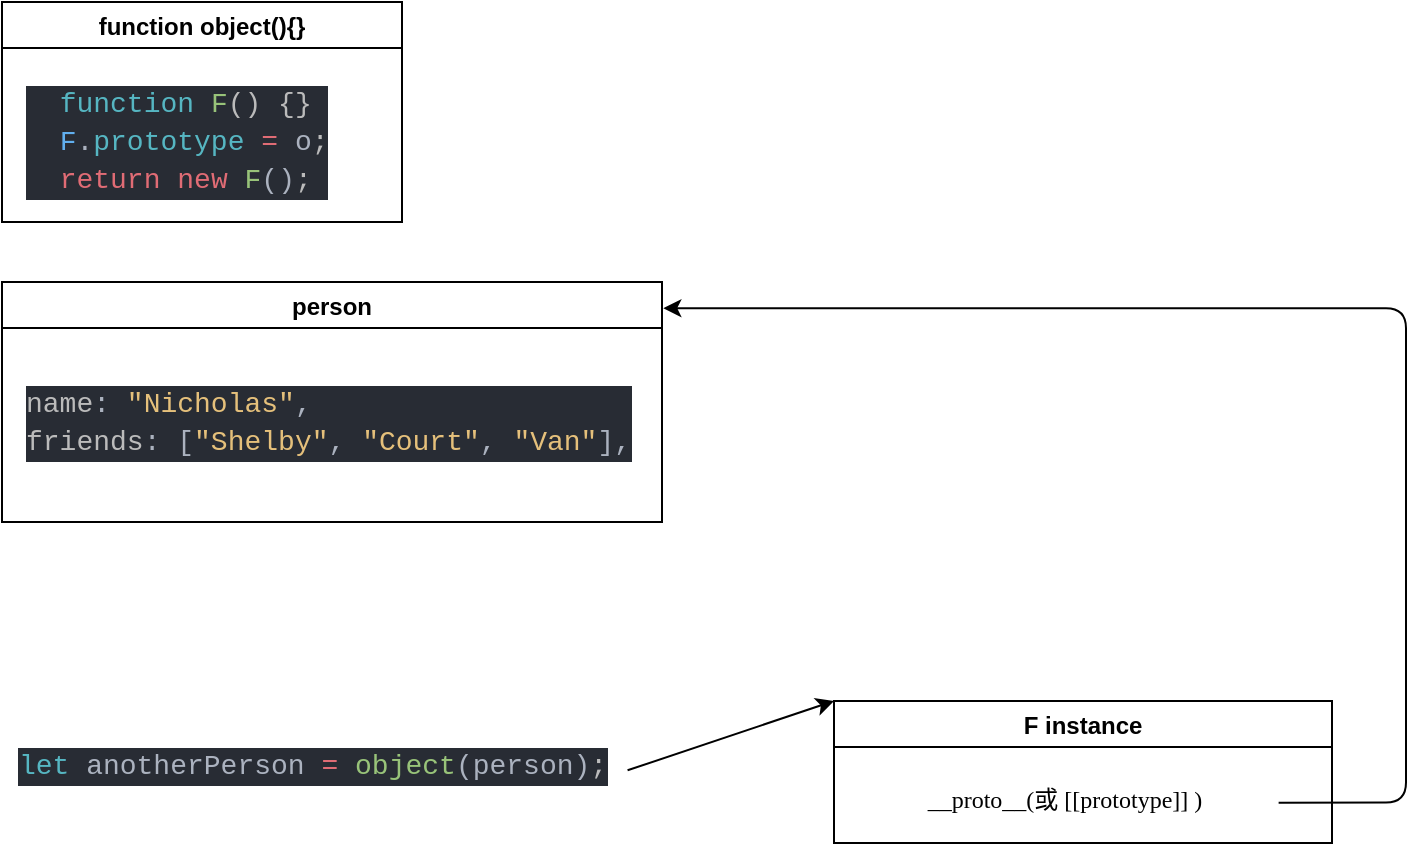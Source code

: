 <mxfile>
    <diagram id="tYSz2sWNyyw6V276KfAo" name="第 1 页">
        <mxGraphModel dx="776" dy="722" grid="0" gridSize="10" guides="1" tooltips="1" connect="1" arrows="1" fold="1" page="0" pageScale="1" pageWidth="827" pageHeight="1169" math="0" shadow="0">
            <root>
                <mxCell id="0"/>
                <mxCell id="1" parent="0"/>
                <mxCell id="2" value="function object(){}" style="swimlane;" parent="1" vertex="1">
                    <mxGeometry x="90" y="80" width="200" height="110" as="geometry"/>
                </mxCell>
                <mxCell id="3" value="&lt;div style=&quot;color: rgb(187 , 187 , 187) ; background-color: rgb(40 , 44 , 52) ; font-family: &amp;#34;jetbrains mono&amp;#34; , &amp;#34;space mono&amp;#34; , &amp;#34;consolas&amp;#34; , &amp;#34;courier new&amp;#34; , monospace ; font-size: 14px ; line-height: 19px&quot;&gt;&lt;div&gt;&amp;nbsp; &lt;span style=&quot;color: #56b6c2&quot;&gt;function&lt;/span&gt; &lt;span style=&quot;color: #98c379&quot;&gt;F&lt;/span&gt;() {}&lt;/div&gt;&lt;div&gt;&amp;nbsp; &lt;span style=&quot;color: #61afef&quot;&gt;F&lt;/span&gt;&lt;span style=&quot;color: #abb2bf&quot;&gt;.&lt;/span&gt;&lt;span style=&quot;color: #56b6c2&quot;&gt;prototype&lt;/span&gt; &lt;span style=&quot;color: #e06c75&quot;&gt;=&lt;/span&gt; &lt;span style=&quot;color: #abb2bf&quot;&gt;o&lt;/span&gt;;&lt;/div&gt;&lt;div&gt;&amp;nbsp; &lt;span style=&quot;color: #e06c75&quot;&gt;return&lt;/span&gt; &lt;span style=&quot;color: #e06c75&quot;&gt;new&lt;/span&gt; &lt;span style=&quot;color: #98c379&quot;&gt;F&lt;/span&gt;&lt;span style=&quot;color: #abb2bf&quot;&gt;()&lt;/span&gt;;&lt;/div&gt;&lt;/div&gt;" style="text;html=1;align=left;verticalAlign=middle;resizable=0;points=[];autosize=1;strokeColor=none;fillColor=none;" parent="2" vertex="1">
                    <mxGeometry x="10" y="40" width="170" height="60" as="geometry"/>
                </mxCell>
                <mxCell id="4" value="person" style="swimlane;" vertex="1" parent="1">
                    <mxGeometry x="90" y="220" width="330" height="120" as="geometry"/>
                </mxCell>
                <mxCell id="5" value="&lt;div style=&quot;color: rgb(187 , 187 , 187) ; background-color: rgb(40 , 44 , 52) ; font-family: &amp;#34;jetbrains mono&amp;#34; , &amp;#34;space mono&amp;#34; , &amp;#34;consolas&amp;#34; , &amp;#34;courier new&amp;#34; , monospace ; font-size: 14px ; line-height: 19px&quot;&gt;&lt;div style=&quot;font-family: &amp;#34;jetbrains mono&amp;#34; , &amp;#34;space mono&amp;#34; , &amp;#34;consolas&amp;#34; , &amp;#34;courier new&amp;#34; , monospace ; line-height: 19px&quot;&gt;&lt;div&gt;name&lt;span style=&quot;color: #abb2bf&quot;&gt;:&lt;/span&gt; &lt;span style=&quot;color: #e5c07b&quot;&gt;&quot;Nicholas&quot;&lt;/span&gt;&lt;span style=&quot;color: #abb2bf&quot;&gt;,&lt;/span&gt;&lt;/div&gt;&lt;div&gt;friends&lt;span style=&quot;color: #abb2bf&quot;&gt;:&lt;/span&gt; &lt;span style=&quot;color: #abb2bf&quot;&gt;[&lt;/span&gt;&lt;span style=&quot;color: #e5c07b&quot;&gt;&quot;Shelby&quot;&lt;/span&gt;&lt;span style=&quot;color: #abb2bf&quot;&gt;,&lt;/span&gt; &lt;span style=&quot;color: #e5c07b&quot;&gt;&quot;Court&quot;&lt;/span&gt;&lt;span style=&quot;color: #abb2bf&quot;&gt;,&lt;/span&gt; &lt;span style=&quot;color: #e5c07b&quot;&gt;&quot;Van&quot;&lt;/span&gt;&lt;span style=&quot;color: #abb2bf&quot;&gt;],&lt;/span&gt;&lt;/div&gt;&lt;/div&gt;&lt;/div&gt;" style="text;html=1;align=left;verticalAlign=middle;resizable=0;points=[];autosize=1;strokeColor=none;fillColor=none;" vertex="1" parent="4">
                    <mxGeometry x="10" y="50" width="320" height="40" as="geometry"/>
                </mxCell>
                <mxCell id="12" value="" style="edgeStyle=none;html=1;fontFamily=Lucida Console;entryX=0;entryY=0;entryDx=0;entryDy=0;exitX=1.009;exitY=0.608;exitDx=0;exitDy=0;exitPerimeter=0;" edge="1" parent="1" source="7" target="8">
                    <mxGeometry relative="1" as="geometry"/>
                </mxCell>
                <mxCell id="7" value="&lt;div style=&quot;color: rgb(187 , 187 , 187) ; background-color: rgb(40 , 44 , 52) ; font-family: &amp;#34;jetbrains mono&amp;#34; , &amp;#34;space mono&amp;#34; , &amp;#34;consolas&amp;#34; , &amp;#34;courier new&amp;#34; , monospace ; font-size: 14px ; line-height: 19px&quot;&gt;&lt;span style=&quot;color: #56b6c2&quot;&gt;let&lt;/span&gt; &lt;span style=&quot;color: #abb2bf&quot;&gt;anotherPerson&lt;/span&gt; &lt;span style=&quot;color: #e06c75&quot;&gt;=&lt;/span&gt; &lt;span style=&quot;color: #98c379&quot;&gt;object&lt;/span&gt;&lt;span style=&quot;color: #abb2bf&quot;&gt;(person)&lt;/span&gt;;&lt;/div&gt;" style="text;html=1;align=center;verticalAlign=middle;resizable=0;points=[];autosize=1;strokeColor=none;fillColor=none;" vertex="1" parent="1">
                    <mxGeometry x="90" y="452" width="310" height="20" as="geometry"/>
                </mxCell>
                <mxCell id="8" value="F instance" style="swimlane;" vertex="1" parent="1">
                    <mxGeometry x="506" y="429.5" width="249" height="71" as="geometry"/>
                </mxCell>
                <mxCell id="9" value="&lt;div style=&quot;color: rgb(187 , 187 , 187) ; background-color: rgb(40 , 44 , 52) ; font-family: &amp;#34;jetbrains mono&amp;#34; , &amp;#34;space mono&amp;#34; , &amp;#34;consolas&amp;#34; , &amp;#34;courier new&amp;#34; , monospace ; font-size: 14px ; line-height: 19px&quot;&gt;&lt;div style=&quot;font-family: &amp;#34;jetbrains mono&amp;#34; , &amp;#34;space mono&amp;#34; , &amp;#34;consolas&amp;#34; , &amp;#34;courier new&amp;#34; , monospace ; line-height: 19px&quot;&gt;&lt;br&gt;&lt;/div&gt;&lt;/div&gt;" style="text;html=1;align=left;verticalAlign=middle;resizable=0;points=[];autosize=1;strokeColor=none;fillColor=none;" vertex="1" parent="8">
                    <mxGeometry x="10" y="59" width="10" height="23" as="geometry"/>
                </mxCell>
                <mxCell id="10" value="&lt;font face=&quot;Lucida Console&quot;&gt;__proto__(或 [[prototype]] )&lt;/font&gt;" style="text;html=1;align=center;verticalAlign=middle;resizable=0;points=[];autosize=1;strokeColor=none;fillColor=none;" vertex="1" parent="8">
                    <mxGeometry x="10" y="40" width="210" height="19" as="geometry"/>
                </mxCell>
                <mxCell id="13" value="" style="endArrow=classic;html=1;fontFamily=Lucida Console;entryX=1.002;entryY=0.109;entryDx=0;entryDy=0;exitX=1.011;exitY=0.571;exitDx=0;exitDy=0;exitPerimeter=0;edgeStyle=orthogonalEdgeStyle;entryPerimeter=0;" edge="1" parent="1" source="10" target="4">
                    <mxGeometry width="50" height="50" relative="1" as="geometry">
                        <mxPoint x="691" y="406" as="sourcePoint"/>
                        <mxPoint x="741" y="356" as="targetPoint"/>
                        <Array as="points">
                            <mxPoint x="792" y="480"/>
                            <mxPoint x="792" y="233"/>
                        </Array>
                    </mxGeometry>
                </mxCell>
            </root>
        </mxGraphModel>
    </diagram>
</mxfile>